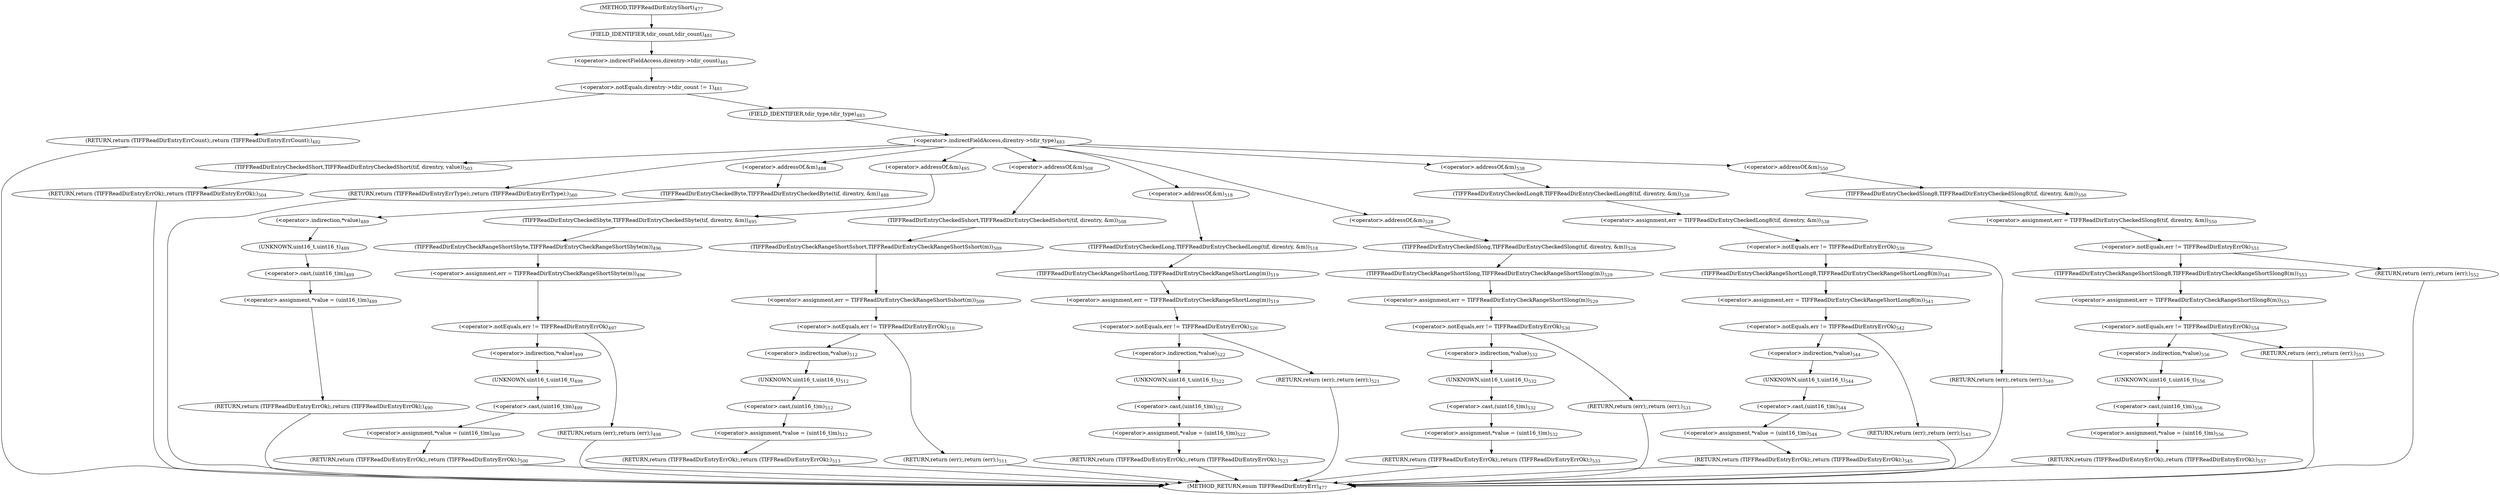 digraph "TIFFReadDirEntryShort" {  
"78888" [label = <(&lt;operator&gt;.notEquals,direntry-&gt;tdir_count != 1)<SUB>481</SUB>> ]
"78897" [label = <(&lt;operator&gt;.indirectFieldAccess,direntry-&gt;tdir_type)<SUB>483</SUB>> ]
"78889" [label = <(&lt;operator&gt;.indirectFieldAccess,direntry-&gt;tdir_count)<SUB>481</SUB>> ]
"78894" [label = <(RETURN,return (TIFFReadDirEntryErrCount);,return (TIFFReadDirEntryErrCount);)<SUB>482</SUB>> ]
"78899" [label = <(FIELD_IDENTIFIER,tdir_type,tdir_type)<SUB>483</SUB>> ]
"78948" [label = <(TIFFReadDirEntryCheckedShort,TIFFReadDirEntryCheckedShort(tif, direntry, value))<SUB>503</SUB>> ]
"78952" [label = <(RETURN,return (TIFFReadDirEntryErrOk);,return (TIFFReadDirEntryErrOk);)<SUB>504</SUB>> ]
"79113" [label = <(RETURN,return (TIFFReadDirEntryErrType);,return (TIFFReadDirEntryErrType);)<SUB>560</SUB>> ]
"78891" [label = <(FIELD_IDENTIFIER,tdir_count,tdir_count)<SUB>481</SUB>> ]
"78905" [label = <(TIFFReadDirEntryCheckedByte,TIFFReadDirEntryCheckedByte(tif, direntry, &amp;m))<SUB>488</SUB>> ]
"78910" [label = <(&lt;operator&gt;.assignment,*value = (uint16_t)m)<SUB>489</SUB>> ]
"78916" [label = <(RETURN,return (TIFFReadDirEntryErrOk);,return (TIFFReadDirEntryErrOk);)<SUB>490</SUB>> ]
"78922" [label = <(TIFFReadDirEntryCheckedSbyte,TIFFReadDirEntryCheckedSbyte(tif, direntry, &amp;m))<SUB>495</SUB>> ]
"78927" [label = <(&lt;operator&gt;.assignment,err = TIFFReadDirEntryCheckRangeShortSbyte(m))<SUB>496</SUB>> ]
"78938" [label = <(&lt;operator&gt;.assignment,*value = (uint16_t)m)<SUB>499</SUB>> ]
"78944" [label = <(RETURN,return (TIFFReadDirEntryErrOk);,return (TIFFReadDirEntryErrOk);)<SUB>500</SUB>> ]
"78958" [label = <(TIFFReadDirEntryCheckedSshort,TIFFReadDirEntryCheckedSshort(tif, direntry, &amp;m))<SUB>508</SUB>> ]
"78963" [label = <(&lt;operator&gt;.assignment,err = TIFFReadDirEntryCheckRangeShortSshort(m))<SUB>509</SUB>> ]
"78974" [label = <(&lt;operator&gt;.assignment,*value = (uint16_t)m)<SUB>512</SUB>> ]
"78980" [label = <(RETURN,return (TIFFReadDirEntryErrOk);,return (TIFFReadDirEntryErrOk);)<SUB>513</SUB>> ]
"78986" [label = <(TIFFReadDirEntryCheckedLong,TIFFReadDirEntryCheckedLong(tif, direntry, &amp;m))<SUB>518</SUB>> ]
"78991" [label = <(&lt;operator&gt;.assignment,err = TIFFReadDirEntryCheckRangeShortLong(m))<SUB>519</SUB>> ]
"79002" [label = <(&lt;operator&gt;.assignment,*value = (uint16_t)m)<SUB>522</SUB>> ]
"79008" [label = <(RETURN,return (TIFFReadDirEntryErrOk);,return (TIFFReadDirEntryErrOk);)<SUB>523</SUB>> ]
"79014" [label = <(TIFFReadDirEntryCheckedSlong,TIFFReadDirEntryCheckedSlong(tif, direntry, &amp;m))<SUB>528</SUB>> ]
"79019" [label = <(&lt;operator&gt;.assignment,err = TIFFReadDirEntryCheckRangeShortSlong(m))<SUB>529</SUB>> ]
"79030" [label = <(&lt;operator&gt;.assignment,*value = (uint16_t)m)<SUB>532</SUB>> ]
"79036" [label = <(RETURN,return (TIFFReadDirEntryErrOk);,return (TIFFReadDirEntryErrOk);)<SUB>533</SUB>> ]
"79042" [label = <(&lt;operator&gt;.assignment,err = TIFFReadDirEntryCheckedLong8(tif, direntry, &amp;m))<SUB>538</SUB>> ]
"79056" [label = <(&lt;operator&gt;.assignment,err = TIFFReadDirEntryCheckRangeShortLong8(m))<SUB>541</SUB>> ]
"79067" [label = <(&lt;operator&gt;.assignment,*value = (uint16_t)m)<SUB>544</SUB>> ]
"79073" [label = <(RETURN,return (TIFFReadDirEntryErrOk);,return (TIFFReadDirEntryErrOk);)<SUB>545</SUB>> ]
"79079" [label = <(&lt;operator&gt;.assignment,err = TIFFReadDirEntryCheckedSlong8(tif, direntry, &amp;m))<SUB>550</SUB>> ]
"79093" [label = <(&lt;operator&gt;.assignment,err = TIFFReadDirEntryCheckRangeShortSlong8(m))<SUB>553</SUB>> ]
"79104" [label = <(&lt;operator&gt;.assignment,*value = (uint16_t)m)<SUB>556</SUB>> ]
"79110" [label = <(RETURN,return (TIFFReadDirEntryErrOk);,return (TIFFReadDirEntryErrOk);)<SUB>557</SUB>> ]
"78908" [label = <(&lt;operator&gt;.addressOf,&amp;m)<SUB>488</SUB>> ]
"78911" [label = <(&lt;operator&gt;.indirection,*value)<SUB>489</SUB>> ]
"78913" [label = <(&lt;operator&gt;.cast,(uint16_t)m)<SUB>489</SUB>> ]
"78925" [label = <(&lt;operator&gt;.addressOf,&amp;m)<SUB>495</SUB>> ]
"78929" [label = <(TIFFReadDirEntryCheckRangeShortSbyte,TIFFReadDirEntryCheckRangeShortSbyte(m))<SUB>496</SUB>> ]
"78932" [label = <(&lt;operator&gt;.notEquals,err != TIFFReadDirEntryErrOk)<SUB>497</SUB>> ]
"78939" [label = <(&lt;operator&gt;.indirection,*value)<SUB>499</SUB>> ]
"78941" [label = <(&lt;operator&gt;.cast,(uint16_t)m)<SUB>499</SUB>> ]
"78961" [label = <(&lt;operator&gt;.addressOf,&amp;m)<SUB>508</SUB>> ]
"78965" [label = <(TIFFReadDirEntryCheckRangeShortSshort,TIFFReadDirEntryCheckRangeShortSshort(m))<SUB>509</SUB>> ]
"78968" [label = <(&lt;operator&gt;.notEquals,err != TIFFReadDirEntryErrOk)<SUB>510</SUB>> ]
"78975" [label = <(&lt;operator&gt;.indirection,*value)<SUB>512</SUB>> ]
"78977" [label = <(&lt;operator&gt;.cast,(uint16_t)m)<SUB>512</SUB>> ]
"78989" [label = <(&lt;operator&gt;.addressOf,&amp;m)<SUB>518</SUB>> ]
"78993" [label = <(TIFFReadDirEntryCheckRangeShortLong,TIFFReadDirEntryCheckRangeShortLong(m))<SUB>519</SUB>> ]
"78996" [label = <(&lt;operator&gt;.notEquals,err != TIFFReadDirEntryErrOk)<SUB>520</SUB>> ]
"79003" [label = <(&lt;operator&gt;.indirection,*value)<SUB>522</SUB>> ]
"79005" [label = <(&lt;operator&gt;.cast,(uint16_t)m)<SUB>522</SUB>> ]
"79017" [label = <(&lt;operator&gt;.addressOf,&amp;m)<SUB>528</SUB>> ]
"79021" [label = <(TIFFReadDirEntryCheckRangeShortSlong,TIFFReadDirEntryCheckRangeShortSlong(m))<SUB>529</SUB>> ]
"79024" [label = <(&lt;operator&gt;.notEquals,err != TIFFReadDirEntryErrOk)<SUB>530</SUB>> ]
"79031" [label = <(&lt;operator&gt;.indirection,*value)<SUB>532</SUB>> ]
"79033" [label = <(&lt;operator&gt;.cast,(uint16_t)m)<SUB>532</SUB>> ]
"79044" [label = <(TIFFReadDirEntryCheckedLong8,TIFFReadDirEntryCheckedLong8(tif, direntry, &amp;m))<SUB>538</SUB>> ]
"79050" [label = <(&lt;operator&gt;.notEquals,err != TIFFReadDirEntryErrOk)<SUB>539</SUB>> ]
"79058" [label = <(TIFFReadDirEntryCheckRangeShortLong8,TIFFReadDirEntryCheckRangeShortLong8(m))<SUB>541</SUB>> ]
"79061" [label = <(&lt;operator&gt;.notEquals,err != TIFFReadDirEntryErrOk)<SUB>542</SUB>> ]
"79068" [label = <(&lt;operator&gt;.indirection,*value)<SUB>544</SUB>> ]
"79070" [label = <(&lt;operator&gt;.cast,(uint16_t)m)<SUB>544</SUB>> ]
"79081" [label = <(TIFFReadDirEntryCheckedSlong8,TIFFReadDirEntryCheckedSlong8(tif, direntry, &amp;m))<SUB>550</SUB>> ]
"79087" [label = <(&lt;operator&gt;.notEquals,err != TIFFReadDirEntryErrOk)<SUB>551</SUB>> ]
"79095" [label = <(TIFFReadDirEntryCheckRangeShortSlong8,TIFFReadDirEntryCheckRangeShortSlong8(m))<SUB>553</SUB>> ]
"79098" [label = <(&lt;operator&gt;.notEquals,err != TIFFReadDirEntryErrOk)<SUB>554</SUB>> ]
"79105" [label = <(&lt;operator&gt;.indirection,*value)<SUB>556</SUB>> ]
"79107" [label = <(&lt;operator&gt;.cast,(uint16_t)m)<SUB>556</SUB>> ]
"78914" [label = <(UNKNOWN,uint16_t,uint16_t)<SUB>489</SUB>> ]
"78936" [label = <(RETURN,return (err);,return (err);)<SUB>498</SUB>> ]
"78942" [label = <(UNKNOWN,uint16_t,uint16_t)<SUB>499</SUB>> ]
"78972" [label = <(RETURN,return (err);,return (err);)<SUB>511</SUB>> ]
"78978" [label = <(UNKNOWN,uint16_t,uint16_t)<SUB>512</SUB>> ]
"79000" [label = <(RETURN,return (err);,return (err);)<SUB>521</SUB>> ]
"79006" [label = <(UNKNOWN,uint16_t,uint16_t)<SUB>522</SUB>> ]
"79028" [label = <(RETURN,return (err);,return (err);)<SUB>531</SUB>> ]
"79034" [label = <(UNKNOWN,uint16_t,uint16_t)<SUB>532</SUB>> ]
"79047" [label = <(&lt;operator&gt;.addressOf,&amp;m)<SUB>538</SUB>> ]
"79054" [label = <(RETURN,return (err);,return (err);)<SUB>540</SUB>> ]
"79065" [label = <(RETURN,return (err);,return (err);)<SUB>543</SUB>> ]
"79071" [label = <(UNKNOWN,uint16_t,uint16_t)<SUB>544</SUB>> ]
"79084" [label = <(&lt;operator&gt;.addressOf,&amp;m)<SUB>550</SUB>> ]
"79091" [label = <(RETURN,return (err);,return (err);)<SUB>552</SUB>> ]
"79102" [label = <(RETURN,return (err);,return (err);)<SUB>555</SUB>> ]
"79108" [label = <(UNKNOWN,uint16_t,uint16_t)<SUB>556</SUB>> ]
"78881" [label = <(METHOD,TIFFReadDirEntryShort)<SUB>477</SUB>> ]
"79115" [label = <(METHOD_RETURN,enum TIFFReadDirEntryErr)<SUB>477</SUB>> ]
  "78888" -> "78894" 
  "78888" -> "78899" 
  "78897" -> "78908" 
  "78897" -> "78925" 
  "78897" -> "78948" 
  "78897" -> "78961" 
  "78897" -> "78989" 
  "78897" -> "79017" 
  "78897" -> "79047" 
  "78897" -> "79084" 
  "78897" -> "79113" 
  "78889" -> "78888" 
  "78894" -> "79115" 
  "78899" -> "78897" 
  "78948" -> "78952" 
  "78952" -> "79115" 
  "79113" -> "79115" 
  "78891" -> "78889" 
  "78905" -> "78911" 
  "78910" -> "78916" 
  "78916" -> "79115" 
  "78922" -> "78929" 
  "78927" -> "78932" 
  "78938" -> "78944" 
  "78944" -> "79115" 
  "78958" -> "78965" 
  "78963" -> "78968" 
  "78974" -> "78980" 
  "78980" -> "79115" 
  "78986" -> "78993" 
  "78991" -> "78996" 
  "79002" -> "79008" 
  "79008" -> "79115" 
  "79014" -> "79021" 
  "79019" -> "79024" 
  "79030" -> "79036" 
  "79036" -> "79115" 
  "79042" -> "79050" 
  "79056" -> "79061" 
  "79067" -> "79073" 
  "79073" -> "79115" 
  "79079" -> "79087" 
  "79093" -> "79098" 
  "79104" -> "79110" 
  "79110" -> "79115" 
  "78908" -> "78905" 
  "78911" -> "78914" 
  "78913" -> "78910" 
  "78925" -> "78922" 
  "78929" -> "78927" 
  "78932" -> "78936" 
  "78932" -> "78939" 
  "78939" -> "78942" 
  "78941" -> "78938" 
  "78961" -> "78958" 
  "78965" -> "78963" 
  "78968" -> "78972" 
  "78968" -> "78975" 
  "78975" -> "78978" 
  "78977" -> "78974" 
  "78989" -> "78986" 
  "78993" -> "78991" 
  "78996" -> "79000" 
  "78996" -> "79003" 
  "79003" -> "79006" 
  "79005" -> "79002" 
  "79017" -> "79014" 
  "79021" -> "79019" 
  "79024" -> "79028" 
  "79024" -> "79031" 
  "79031" -> "79034" 
  "79033" -> "79030" 
  "79044" -> "79042" 
  "79050" -> "79054" 
  "79050" -> "79058" 
  "79058" -> "79056" 
  "79061" -> "79065" 
  "79061" -> "79068" 
  "79068" -> "79071" 
  "79070" -> "79067" 
  "79081" -> "79079" 
  "79087" -> "79091" 
  "79087" -> "79095" 
  "79095" -> "79093" 
  "79098" -> "79102" 
  "79098" -> "79105" 
  "79105" -> "79108" 
  "79107" -> "79104" 
  "78914" -> "78913" 
  "78936" -> "79115" 
  "78942" -> "78941" 
  "78972" -> "79115" 
  "78978" -> "78977" 
  "79000" -> "79115" 
  "79006" -> "79005" 
  "79028" -> "79115" 
  "79034" -> "79033" 
  "79047" -> "79044" 
  "79054" -> "79115" 
  "79065" -> "79115" 
  "79071" -> "79070" 
  "79084" -> "79081" 
  "79091" -> "79115" 
  "79102" -> "79115" 
  "79108" -> "79107" 
  "78881" -> "78891" 
}
